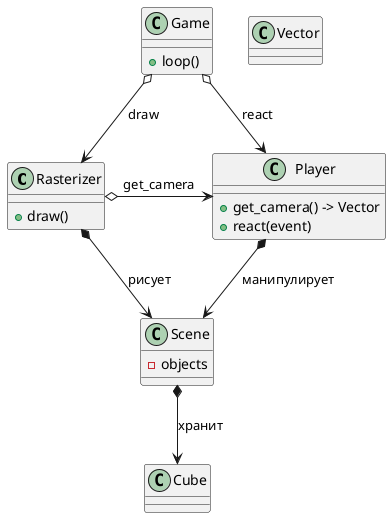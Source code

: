 @startuml
'https://plantuml.com/class-diagram

class Rasterizer {
    + draw()
}

class Game {
    + loop()
}

class Scene {
    - objects
}

class Player {
    + get_camera() -> Vector
    + react(event)
}

class Vector {
}

class Cube {
}

Game o--> Player : react
Game o--> Rasterizer : draw
Rasterizer o-> Player : get_camera
Rasterizer *--> Scene : рисует
Player *--> Scene : манипулирует
Scene *--> Cube : хранит

@enduml
